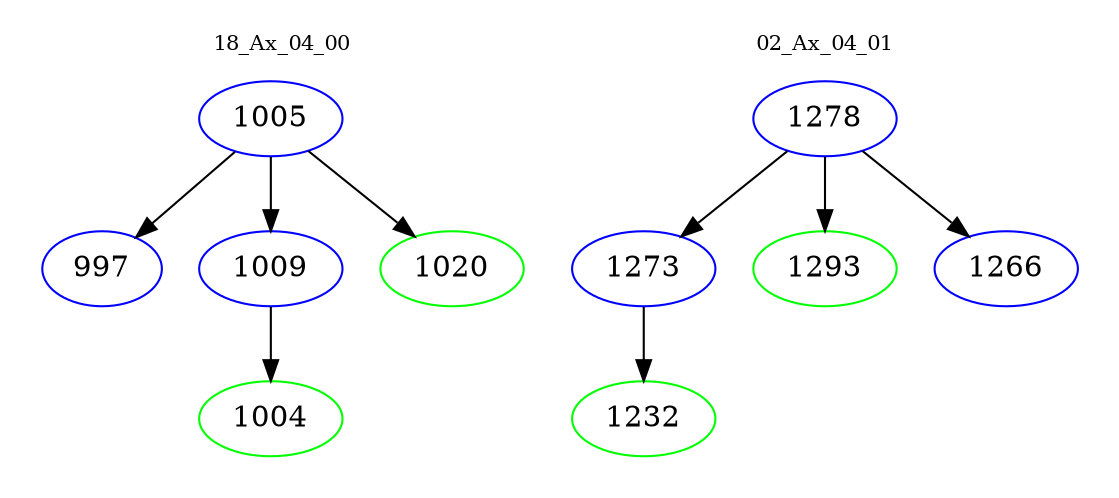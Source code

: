 digraph{
subgraph cluster_0 {
color = white
label = "18_Ax_04_00";
fontsize=10;
T0_1005 [label="1005", color="blue"]
T0_1005 -> T0_997 [color="black"]
T0_997 [label="997", color="blue"]
T0_1005 -> T0_1009 [color="black"]
T0_1009 [label="1009", color="blue"]
T0_1009 -> T0_1004 [color="black"]
T0_1004 [label="1004", color="green"]
T0_1005 -> T0_1020 [color="black"]
T0_1020 [label="1020", color="green"]
}
subgraph cluster_1 {
color = white
label = "02_Ax_04_01";
fontsize=10;
T1_1278 [label="1278", color="blue"]
T1_1278 -> T1_1273 [color="black"]
T1_1273 [label="1273", color="blue"]
T1_1273 -> T1_1232 [color="black"]
T1_1232 [label="1232", color="green"]
T1_1278 -> T1_1293 [color="black"]
T1_1293 [label="1293", color="green"]
T1_1278 -> T1_1266 [color="black"]
T1_1266 [label="1266", color="blue"]
}
}
